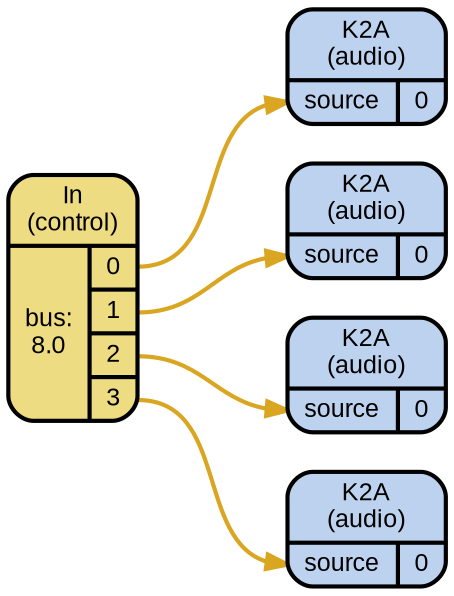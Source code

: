 digraph synthdef_ecaa7fe9417cb0742cdcda87657fe9de {
    graph [bgcolor=transparent,
        color=lightslategrey,
        dpi=72,
        fontname=Arial,
        outputorder=edgesfirst,
        overlap=prism,
        penwidth=2,
        rankdir=LR,
        ranksep=1,
        splines=spline,
        style="dotted, rounded"];
    node [fontname=Arial,
        fontsize=12,
        penwidth=2,
        shape=Mrecord,
        style="filled, rounded"];
    edge [penwidth=2];
    ugen_0 [fillcolor=lightgoldenrod2,
        label="<f_0> In\n(control) | { { <f_1_0_0> bus:\n8.0 } | { <f_1_1_0> 0 | <f_1_1_1> 1 | <f_1_1_2> 2 | <f_1_1_3> 3 } }"];
    ugen_1 [fillcolor=lightsteelblue2,
        label="<f_0> K2A\n(audio) | { { <f_1_0_0> source } | { <f_1_1_0> 0 } }"];
    ugen_2 [fillcolor=lightsteelblue2,
        label="<f_0> K2A\n(audio) | { { <f_1_0_0> source } | { <f_1_1_0> 0 } }"];
    ugen_3 [fillcolor=lightsteelblue2,
        label="<f_0> K2A\n(audio) | { { <f_1_0_0> source } | { <f_1_1_0> 0 } }"];
    ugen_4 [fillcolor=lightsteelblue2,
        label="<f_0> K2A\n(audio) | { { <f_1_0_0> source } | { <f_1_1_0> 0 } }"];
    ugen_0:f_1_1_0:e -> ugen_1:f_1_0_0:w [color=goldenrod];
    ugen_0:f_1_1_1:e -> ugen_2:f_1_0_0:w [color=goldenrod];
    ugen_0:f_1_1_2:e -> ugen_3:f_1_0_0:w [color=goldenrod];
    ugen_0:f_1_1_3:e -> ugen_4:f_1_0_0:w [color=goldenrod];
}